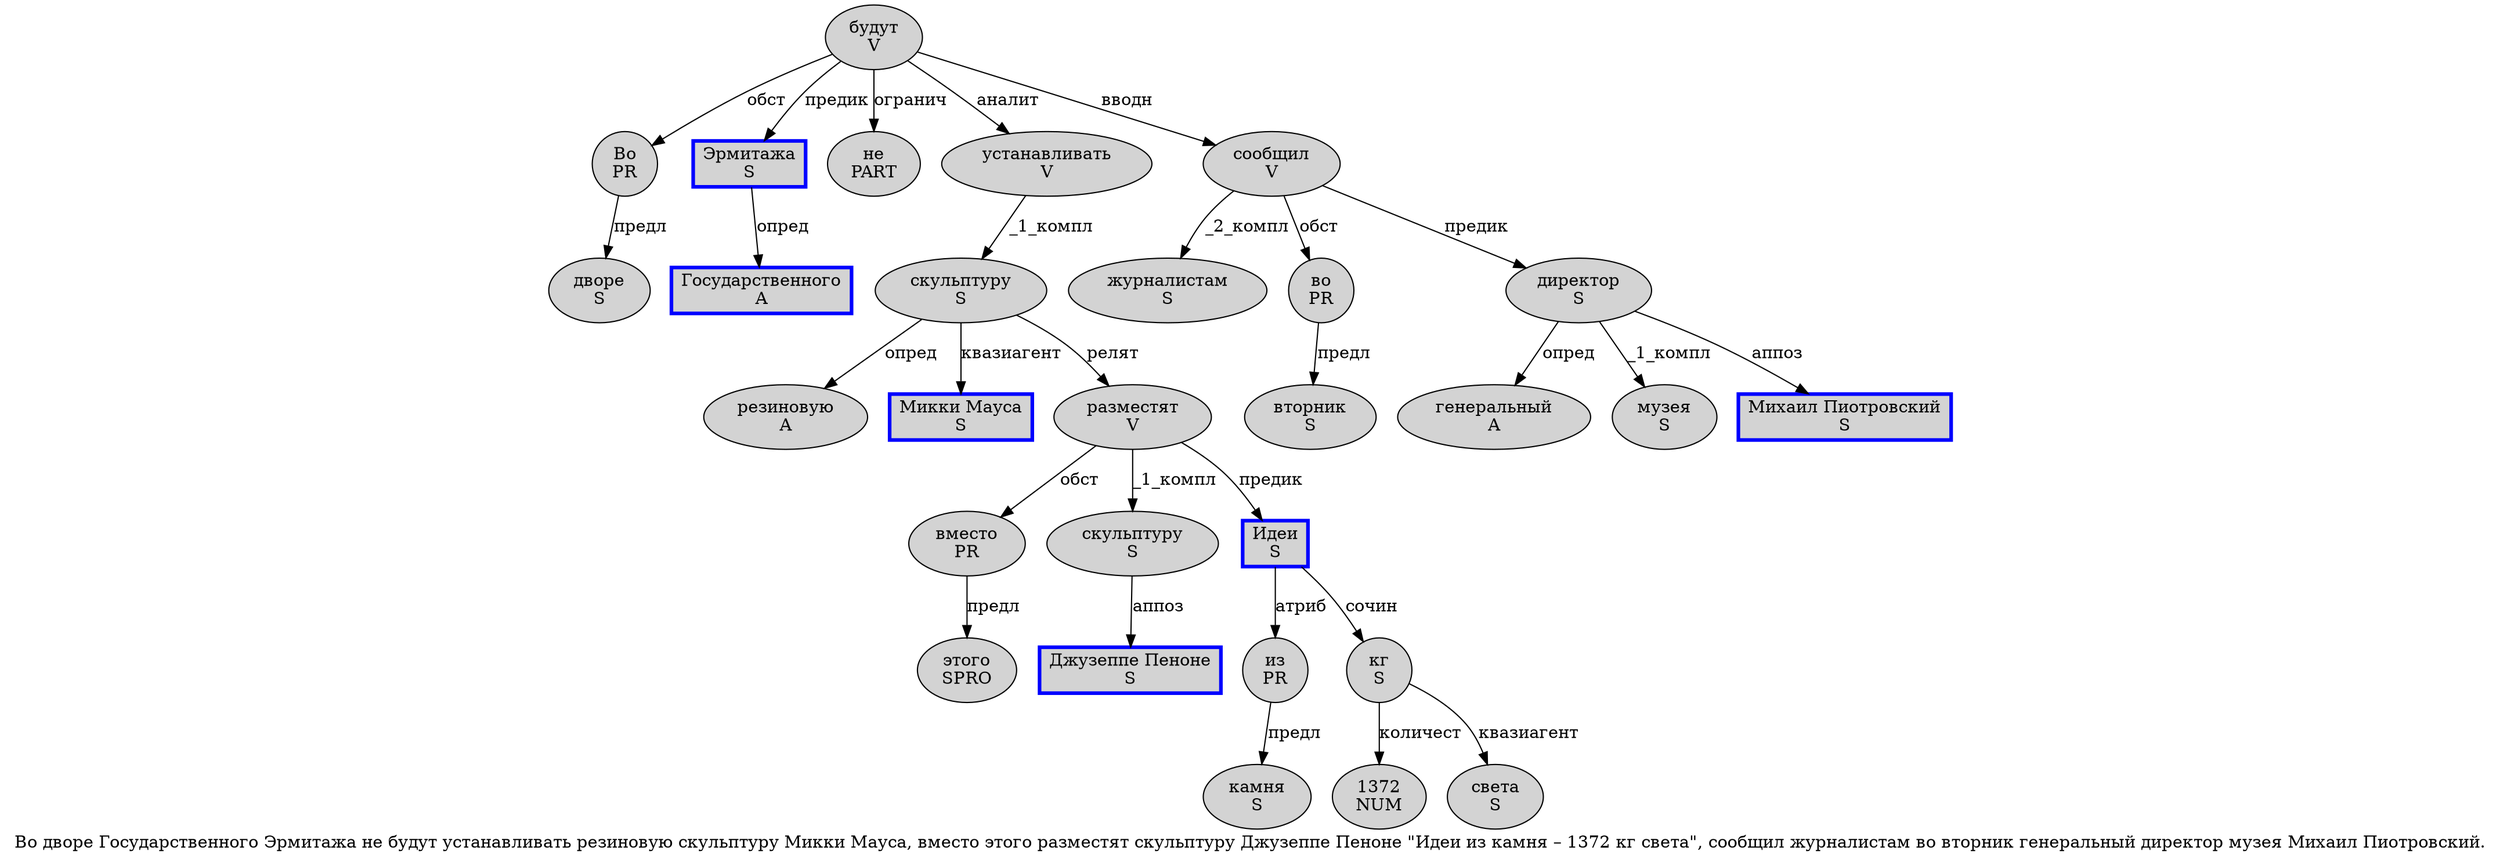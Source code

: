digraph SENTENCE_803 {
	graph [label="Во дворе Государственного Эрмитажа не будут устанавливать резиновую скульптуру Микки Мауса, вместо этого разместят скульптуру Джузеппе Пеноне \"Идеи из камня – 1372 кг света\", сообщил журналистам во вторник генеральный директор музея Михаил Пиотровский."]
	node [style=filled]
		0 [label="Во
PR" color="" fillcolor=lightgray penwidth=1 shape=ellipse]
		1 [label="дворе
S" color="" fillcolor=lightgray penwidth=1 shape=ellipse]
		2 [label="Государственного
A" color=blue fillcolor=lightgray penwidth=3 shape=box]
		3 [label="Эрмитажа
S" color=blue fillcolor=lightgray penwidth=3 shape=box]
		4 [label="не
PART" color="" fillcolor=lightgray penwidth=1 shape=ellipse]
		5 [label="будут
V" color="" fillcolor=lightgray penwidth=1 shape=ellipse]
		6 [label="устанавливать
V" color="" fillcolor=lightgray penwidth=1 shape=ellipse]
		7 [label="резиновую
A" color="" fillcolor=lightgray penwidth=1 shape=ellipse]
		8 [label="скульптуру
S" color="" fillcolor=lightgray penwidth=1 shape=ellipse]
		9 [label="Микки Мауса
S" color=blue fillcolor=lightgray penwidth=3 shape=box]
		11 [label="вместо
PR" color="" fillcolor=lightgray penwidth=1 shape=ellipse]
		12 [label="этого
SPRO" color="" fillcolor=lightgray penwidth=1 shape=ellipse]
		13 [label="разместят
V" color="" fillcolor=lightgray penwidth=1 shape=ellipse]
		14 [label="скульптуру
S" color="" fillcolor=lightgray penwidth=1 shape=ellipse]
		15 [label="Джузеппе Пеноне
S" color=blue fillcolor=lightgray penwidth=3 shape=box]
		17 [label="Идеи
S" color=blue fillcolor=lightgray penwidth=3 shape=box]
		18 [label="из
PR" color="" fillcolor=lightgray penwidth=1 shape=ellipse]
		19 [label="камня
S" color="" fillcolor=lightgray penwidth=1 shape=ellipse]
		21 [label="1372
NUM" color="" fillcolor=lightgray penwidth=1 shape=ellipse]
		22 [label="кг
S" color="" fillcolor=lightgray penwidth=1 shape=ellipse]
		23 [label="света
S" color="" fillcolor=lightgray penwidth=1 shape=ellipse]
		26 [label="сообщил
V" color="" fillcolor=lightgray penwidth=1 shape=ellipse]
		27 [label="журналистам
S" color="" fillcolor=lightgray penwidth=1 shape=ellipse]
		28 [label="во
PR" color="" fillcolor=lightgray penwidth=1 shape=ellipse]
		29 [label="вторник
S" color="" fillcolor=lightgray penwidth=1 shape=ellipse]
		30 [label="генеральный
A" color="" fillcolor=lightgray penwidth=1 shape=ellipse]
		31 [label="директор
S" color="" fillcolor=lightgray penwidth=1 shape=ellipse]
		32 [label="музея
S" color="" fillcolor=lightgray penwidth=1 shape=ellipse]
		33 [label="Михаил Пиотровский
S" color=blue fillcolor=lightgray penwidth=3 shape=box]
			11 -> 12 [label="предл"]
			5 -> 0 [label="обст"]
			5 -> 3 [label="предик"]
			5 -> 4 [label="огранич"]
			5 -> 6 [label="аналит"]
			5 -> 26 [label="вводн"]
			26 -> 27 [label="_2_компл"]
			26 -> 28 [label="обст"]
			26 -> 31 [label="предик"]
			31 -> 30 [label="опред"]
			31 -> 32 [label="_1_компл"]
			31 -> 33 [label="аппоз"]
			17 -> 18 [label="атриб"]
			17 -> 22 [label="сочин"]
			18 -> 19 [label="предл"]
			28 -> 29 [label="предл"]
			14 -> 15 [label="аппоз"]
			13 -> 11 [label="обст"]
			13 -> 14 [label="_1_компл"]
			13 -> 17 [label="предик"]
			22 -> 21 [label="количест"]
			22 -> 23 [label="квазиагент"]
			3 -> 2 [label="опред"]
			8 -> 7 [label="опред"]
			8 -> 9 [label="квазиагент"]
			8 -> 13 [label="релят"]
			6 -> 8 [label="_1_компл"]
			0 -> 1 [label="предл"]
}